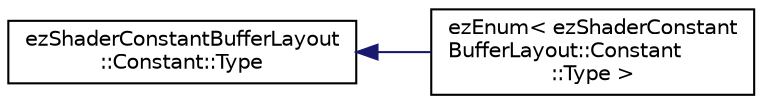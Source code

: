 digraph "Graphical Class Hierarchy"
{
 // LATEX_PDF_SIZE
  edge [fontname="Helvetica",fontsize="10",labelfontname="Helvetica",labelfontsize="10"];
  node [fontname="Helvetica",fontsize="10",shape=record];
  rankdir="LR";
  Node0 [label="ezShaderConstantBufferLayout\l::Constant::Type",height=0.2,width=0.4,color="black", fillcolor="white", style="filled",URL="$dc/d4b/structez_shader_constant_buffer_layout_1_1_constant_1_1_type.htm",tooltip=" "];
  Node0 -> Node1 [dir="back",color="midnightblue",fontsize="10",style="solid",fontname="Helvetica"];
  Node1 [label="ezEnum\< ezShaderConstant\lBufferLayout::Constant\l::Type \>",height=0.2,width=0.4,color="black", fillcolor="white", style="filled",URL="$d6/dd9/structez_enum.htm",tooltip=" "];
}
